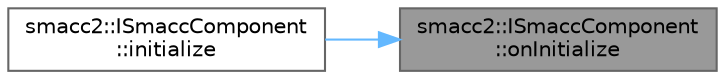 digraph "smacc2::ISmaccComponent::onInitialize"
{
 // LATEX_PDF_SIZE
  bgcolor="transparent";
  edge [fontname=Helvetica,fontsize=10,labelfontname=Helvetica,labelfontsize=10];
  node [fontname=Helvetica,fontsize=10,shape=box,height=0.2,width=0.4];
  rankdir="RL";
  Node1 [label="smacc2::ISmaccComponent\l::onInitialize",height=0.2,width=0.4,color="gray40", fillcolor="grey60", style="filled", fontcolor="black",tooltip=" "];
  Node1 -> Node2 [dir="back",color="steelblue1",style="solid"];
  Node2 [label="smacc2::ISmaccComponent\l::initialize",height=0.2,width=0.4,color="grey40", fillcolor="white", style="filled",URL="$classsmacc2_1_1ISmaccComponent.html#a71ae2ab6611f2387ef6f8604b2317be6",tooltip=" "];
}
